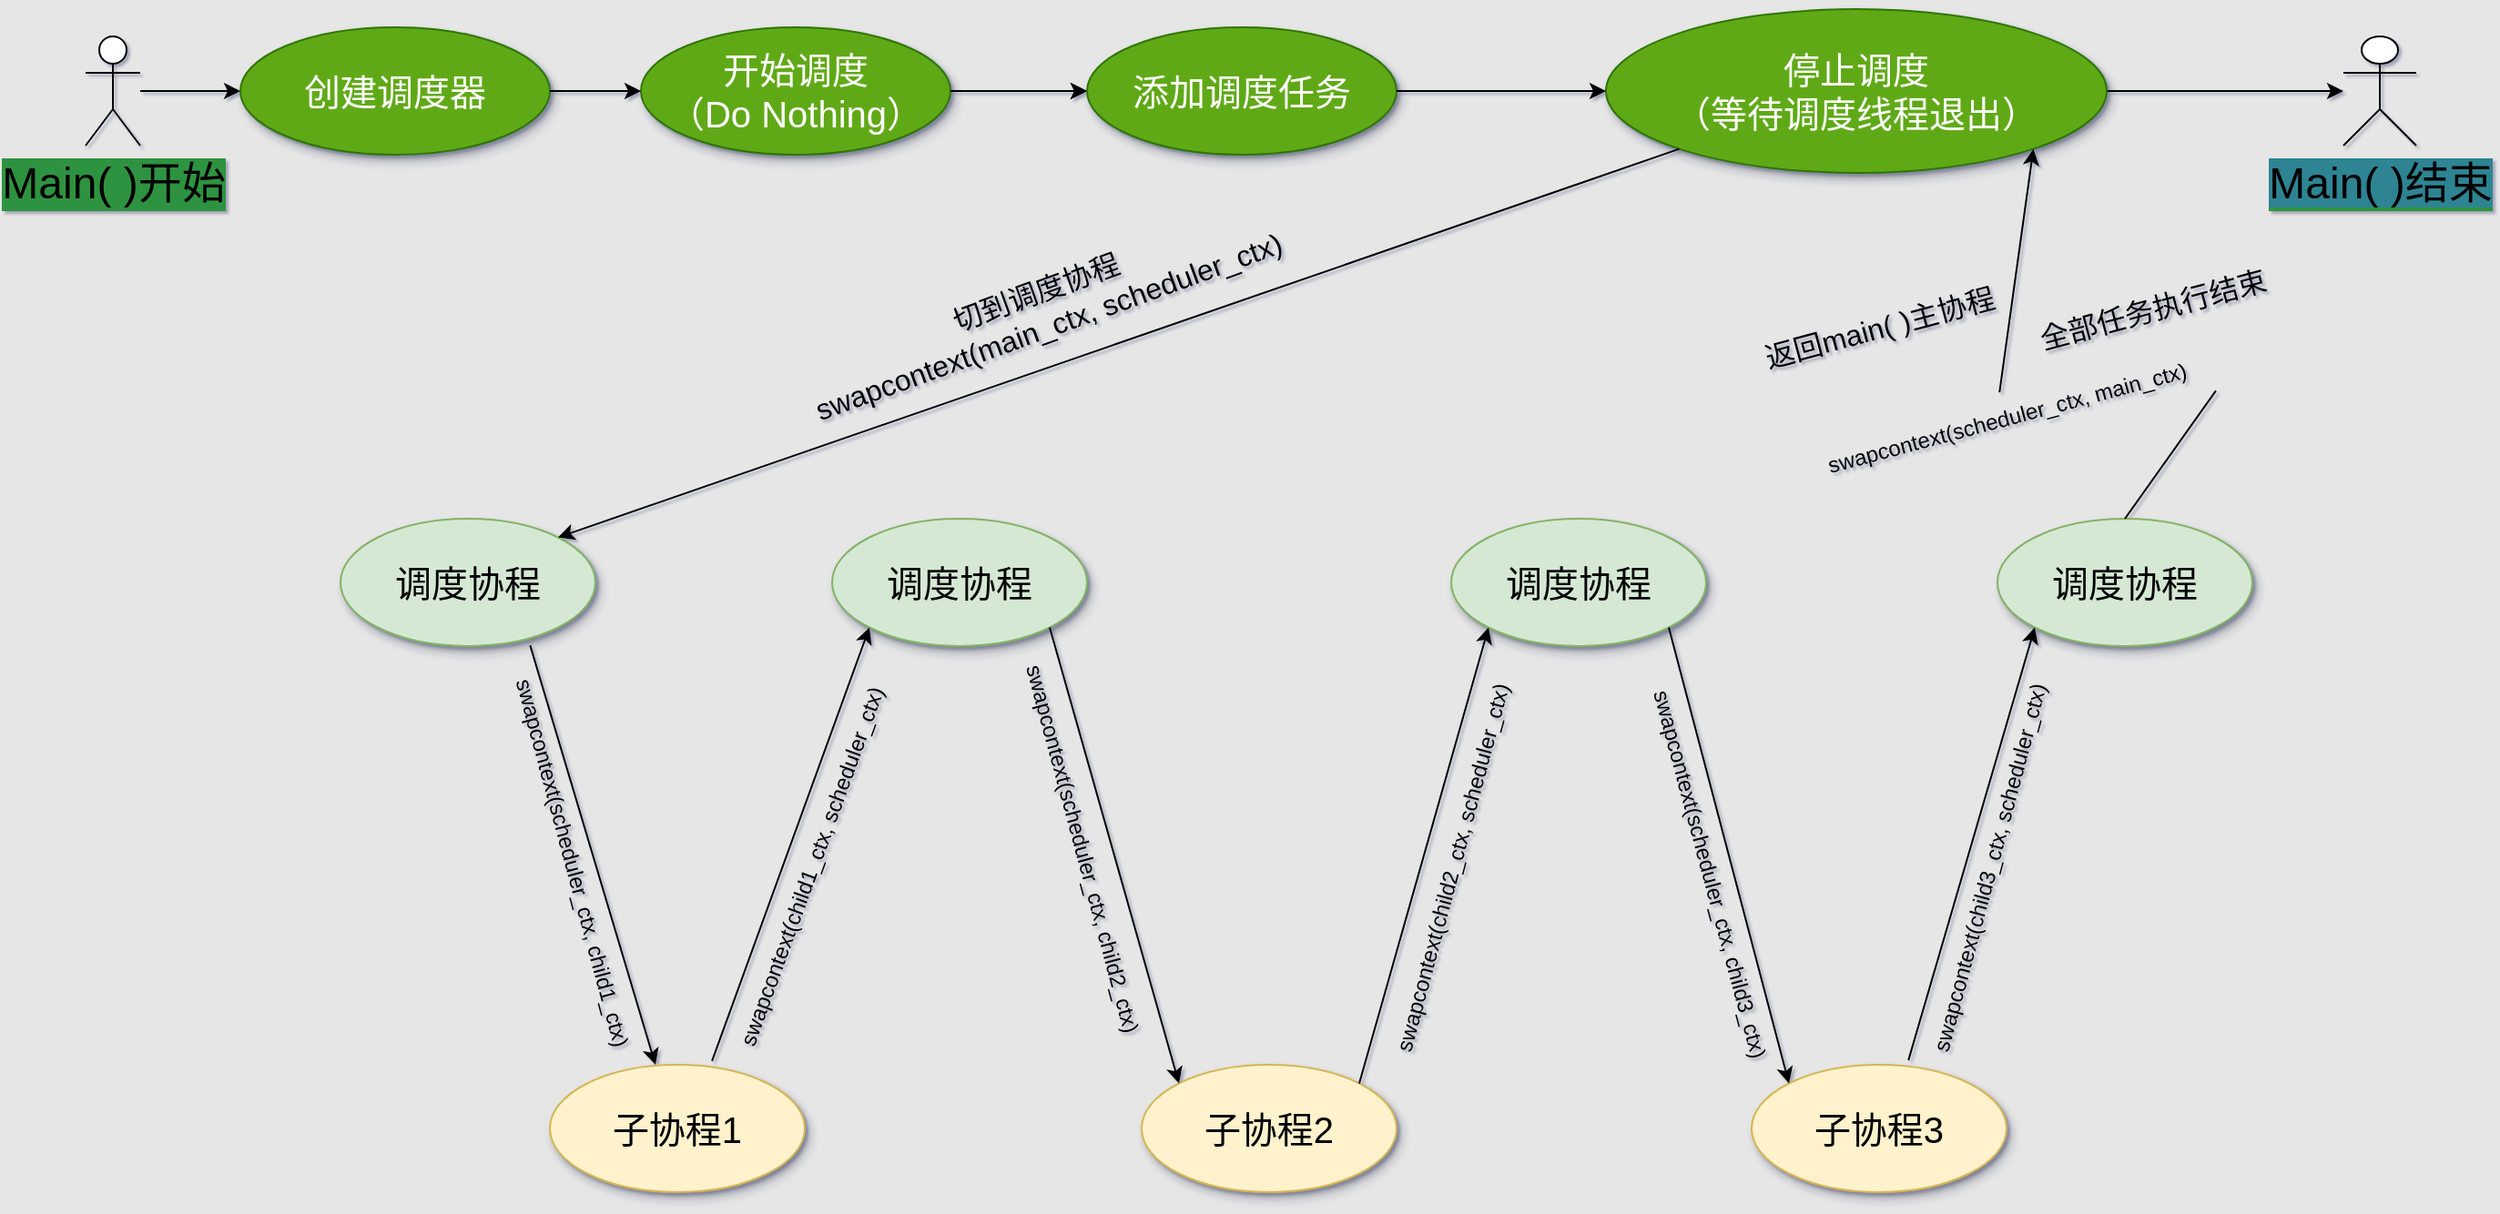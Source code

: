 <mxfile>
    <diagram id="6I0OCvxSQrVGMHxT2VVA" name="Page-1">
        <mxGraphModel dx="126" dy="525" grid="1" gridSize="10" guides="1" tooltips="1" connect="1" arrows="1" fold="1" page="1" pageScale="1" pageWidth="850" pageHeight="1100" background="#E6E6E6" math="0" shadow="1">
            <root>
                <mxCell id="0"/>
                <mxCell id="1" parent="0"/>
                <mxCell id="WtVcBaEnB1_Sni-o9t-m-2" value="&lt;font face=&quot;Helvetica&quot; style=&quot;font-size: 20px;&quot;&gt;调度协程&lt;/font&gt;" style="ellipse;whiteSpace=wrap;html=1;fillColor=#d5e8d4;strokeColor=#82b366;shadow=1;" parent="1" vertex="1">
                    <mxGeometry x="310" y="520" width="140" height="70" as="geometry"/>
                </mxCell>
                <mxCell id="WtVcBaEnB1_Sni-o9t-m-3" value="&lt;font style=&quot;font-size: 20px;&quot;&gt;调度协程&lt;/font&gt;" style="ellipse;whiteSpace=wrap;html=1;fillColor=#d5e8d4;strokeColor=#82b366;shadow=1;" parent="1" vertex="1">
                    <mxGeometry x="1220" y="520" width="140" height="70" as="geometry"/>
                </mxCell>
                <mxCell id="WtVcBaEnB1_Sni-o9t-m-4" value="&lt;font style=&quot;font-size: 20px;&quot;&gt;调度协程&lt;/font&gt;" style="ellipse;whiteSpace=wrap;html=1;fillColor=#d5e8d4;strokeColor=#82b366;shadow=1;" parent="1" vertex="1">
                    <mxGeometry x="920" y="520" width="140" height="70" as="geometry"/>
                </mxCell>
                <mxCell id="WtVcBaEnB1_Sni-o9t-m-7" value="&lt;font face=&quot;Helvetica&quot; style=&quot;font-size: 20px;&quot;&gt;子协程1&lt;/font&gt;" style="ellipse;whiteSpace=wrap;html=1;fillColor=#fff2cc;strokeColor=#d6b656;shadow=1;fontSize=20;" parent="1" vertex="1">
                    <mxGeometry x="425" y="820" width="140" height="70" as="geometry"/>
                </mxCell>
                <mxCell id="WtVcBaEnB1_Sni-o9t-m-8" value="&lt;font face=&quot;Helvetica&quot; style=&quot;font-size: 20px;&quot;&gt;子协程2&lt;/font&gt;" style="ellipse;whiteSpace=wrap;html=1;fillColor=#fff2cc;strokeColor=#d6b656;shadow=1;fontSize=20;" parent="1" vertex="1">
                    <mxGeometry x="750" y="820" width="140" height="70" as="geometry"/>
                </mxCell>
                <mxCell id="WtVcBaEnB1_Sni-o9t-m-9" value="&lt;font face=&quot;Helvetica&quot; style=&quot;font-size: 20px;&quot;&gt;子协程3&lt;/font&gt;" style="ellipse;whiteSpace=wrap;html=1;fillColor=#fff2cc;strokeColor=#d6b656;shadow=1;fontSize=20;" parent="1" vertex="1">
                    <mxGeometry x="1085" y="820" width="140" height="70" as="geometry"/>
                </mxCell>
                <mxCell id="WtVcBaEnB1_Sni-o9t-m-10" value="&lt;font style=&quot;font-size: 20px;&quot;&gt;调度协程&lt;/font&gt;" style="ellipse;whiteSpace=wrap;html=1;fillColor=#d5e8d4;strokeColor=#82b366;shadow=1;" parent="1" vertex="1">
                    <mxGeometry x="580" y="520" width="140" height="70" as="geometry"/>
                </mxCell>
                <mxCell id="40" value="" style="edgeStyle=none;html=1;entryX=0;entryY=0.5;entryDx=0;entryDy=0;" parent="1" source="13" target="38" edge="1">
                    <mxGeometry relative="1" as="geometry">
                        <mxPoint x="125" y="410" as="targetPoint"/>
                    </mxGeometry>
                </mxCell>
                <mxCell id="13" value="Main( )开始" style="shape=umlActor;verticalLabelPosition=bottom;verticalAlign=top;html=1;outlineConnect=0;labelBackgroundColor=#2f933f;fontSize=24;" parent="1" vertex="1">
                    <mxGeometry x="170" y="255" width="30" height="60" as="geometry"/>
                </mxCell>
                <mxCell id="19" value="&lt;span style=&quot;background-color: rgb(47, 132, 147);&quot;&gt;Main( )结束&lt;/span&gt;" style="shape=umlActor;verticalLabelPosition=bottom;verticalAlign=top;html=1;outlineConnect=0;labelBackgroundColor=#2f933f;fontSize=24;" parent="1" vertex="1">
                    <mxGeometry x="1410" y="255" width="40" height="60" as="geometry"/>
                </mxCell>
                <mxCell id="20" value="" style="endArrow=classic;html=1;labelBackgroundColor=#151d1e;fontSize=24;exitX=0.744;exitY=0.994;exitDx=0;exitDy=0;entryX=0.414;entryY=0;entryDx=0;entryDy=0;entryPerimeter=0;exitPerimeter=0;" parent="1" source="WtVcBaEnB1_Sni-o9t-m-2" target="WtVcBaEnB1_Sni-o9t-m-7" edge="1">
                    <mxGeometry width="50" height="50" relative="1" as="geometry">
                        <mxPoint x="605" y="580" as="sourcePoint"/>
                        <mxPoint x="655" y="530" as="targetPoint"/>
                    </mxGeometry>
                </mxCell>
                <mxCell id="21" value="" style="endArrow=classic;html=1;labelBackgroundColor=#151d1e;fontSize=24;exitX=0.636;exitY=-0.029;exitDx=0;exitDy=0;exitPerimeter=0;entryX=0;entryY=1;entryDx=0;entryDy=0;" parent="1" source="WtVcBaEnB1_Sni-o9t-m-7" target="WtVcBaEnB1_Sni-o9t-m-10" edge="1">
                    <mxGeometry width="50" height="50" relative="1" as="geometry">
                        <mxPoint x="665" y="660" as="sourcePoint"/>
                        <mxPoint x="725" y="590" as="targetPoint"/>
                    </mxGeometry>
                </mxCell>
                <mxCell id="31" value="" style="endArrow=classic;html=1;labelBackgroundColor=#151d1e;fontSize=24;exitX=1;exitY=1;exitDx=0;exitDy=0;entryX=0;entryY=0;entryDx=0;entryDy=0;" parent="1" source="WtVcBaEnB1_Sni-o9t-m-10" target="WtVcBaEnB1_Sni-o9t-m-8" edge="1">
                    <mxGeometry width="50" height="50" relative="1" as="geometry">
                        <mxPoint x="775.003" y="589.995" as="sourcePoint"/>
                        <mxPoint x="780" y="730" as="targetPoint"/>
                    </mxGeometry>
                </mxCell>
                <mxCell id="33" value="" style="endArrow=classic;html=1;labelBackgroundColor=#151d1e;fontSize=24;exitX=1;exitY=0;exitDx=0;exitDy=0;entryX=0;entryY=1;entryDx=0;entryDy=0;" parent="1" source="WtVcBaEnB1_Sni-o9t-m-8" target="WtVcBaEnB1_Sni-o9t-m-4" edge="1">
                    <mxGeometry width="50" height="50" relative="1" as="geometry">
                        <mxPoint x="854.04" y="650.0" as="sourcePoint"/>
                        <mxPoint x="915" y="592.03" as="targetPoint"/>
                    </mxGeometry>
                </mxCell>
                <mxCell id="35" value="" style="endArrow=classic;html=1;labelBackgroundColor=#151d1e;fontSize=24;exitX=1;exitY=1;exitDx=0;exitDy=0;entryX=0;entryY=0;entryDx=0;entryDy=0;" parent="1" source="WtVcBaEnB1_Sni-o9t-m-4" target="WtVcBaEnB1_Sni-o9t-m-9" edge="1">
                    <mxGeometry width="50" height="50" relative="1" as="geometry">
                        <mxPoint x="985" y="580" as="sourcePoint"/>
                        <mxPoint x="1015" y="650" as="targetPoint"/>
                    </mxGeometry>
                </mxCell>
                <mxCell id="36" value="" style="endArrow=classic;html=1;labelBackgroundColor=#151d1e;fontSize=24;exitX=0.615;exitY=-0.035;exitDx=0;exitDy=0;entryX=0;entryY=1;entryDx=0;entryDy=0;exitPerimeter=0;" parent="1" source="WtVcBaEnB1_Sni-o9t-m-9" target="WtVcBaEnB1_Sni-o9t-m-3" edge="1">
                    <mxGeometry width="50" height="50" relative="1" as="geometry">
                        <mxPoint x="864.04" y="660.0" as="sourcePoint"/>
                        <mxPoint x="925" y="602.03" as="targetPoint"/>
                    </mxGeometry>
                </mxCell>
                <mxCell id="38" value="&lt;font style=&quot;font-size: 20px;&quot;&gt;创建调度器&lt;/font&gt;" style="ellipse;whiteSpace=wrap;html=1;fillColor=#60a917;strokeColor=#2D7600;shadow=1;fontColor=#ffffff;" parent="1" vertex="1">
                    <mxGeometry x="255" y="250" width="170" height="70" as="geometry"/>
                </mxCell>
                <mxCell id="55" value="" style="edgeStyle=none;html=1;" parent="1" source="41" target="42" edge="1">
                    <mxGeometry relative="1" as="geometry"/>
                </mxCell>
                <mxCell id="41" value="&lt;font style=&quot;font-size: 20px;&quot;&gt;开始调度&lt;br&gt;（Do Nothing）&lt;br&gt;&lt;/font&gt;" style="ellipse;whiteSpace=wrap;html=1;fillColor=#60a917;strokeColor=#2D7600;shadow=1;fontColor=#ffffff;" parent="1" vertex="1">
                    <mxGeometry x="475" y="250" width="170" height="70" as="geometry"/>
                </mxCell>
                <mxCell id="42" value="&lt;font style=&quot;font-size: 20px;&quot;&gt;添加调度任务&lt;/font&gt;" style="ellipse;whiteSpace=wrap;html=1;fillColor=#60a917;strokeColor=#2D7600;shadow=1;fontColor=#ffffff;" parent="1" vertex="1">
                    <mxGeometry x="720" y="250" width="170" height="70" as="geometry"/>
                </mxCell>
                <mxCell id="56" value="" style="edgeStyle=none;html=1;" parent="1" source="43" target="19" edge="1">
                    <mxGeometry relative="1" as="geometry"/>
                </mxCell>
                <mxCell id="43" value="&lt;font style=&quot;font-size: 20px;&quot;&gt;停止调度&lt;br&gt;（等待调度线程退出）&lt;/font&gt;" style="ellipse;whiteSpace=wrap;html=1;fillColor=#60a917;strokeColor=#2D7600;shadow=1;fontColor=#ffffff;" parent="1" vertex="1">
                    <mxGeometry x="1005" y="240" width="275" height="90" as="geometry"/>
                </mxCell>
                <mxCell id="50" value="" style="endArrow=classic;html=1;entryX=0;entryY=0.5;entryDx=0;entryDy=0;exitX=1;exitY=0.5;exitDx=0;exitDy=0;" parent="1" source="38" target="41" edge="1">
                    <mxGeometry width="50" height="50" relative="1" as="geometry">
                        <mxPoint x="400" y="290" as="sourcePoint"/>
                        <mxPoint x="450" y="240" as="targetPoint"/>
                    </mxGeometry>
                </mxCell>
                <mxCell id="53" value="" style="endArrow=classic;html=1;entryX=0;entryY=0.5;entryDx=0;entryDy=0;exitX=1;exitY=0.5;exitDx=0;exitDy=0;exitPerimeter=0;" parent="1" source="42" target="43" edge="1">
                    <mxGeometry width="50" height="50" relative="1" as="geometry">
                        <mxPoint x="915.0" y="284.41" as="sourcePoint"/>
                        <mxPoint x="1005.0" y="284.41" as="targetPoint"/>
                    </mxGeometry>
                </mxCell>
                <mxCell id="54" value="" style="endArrow=classic;html=1;entryX=0;entryY=0.5;entryDx=0;entryDy=0;exitX=1;exitY=0.5;exitDx=0;exitDy=0;" parent="1" source="41" target="42" edge="1">
                    <mxGeometry width="50" height="50" relative="1" as="geometry">
                        <mxPoint x="670" y="284" as="sourcePoint"/>
                        <mxPoint x="740.0" y="284.41" as="targetPoint"/>
                    </mxGeometry>
                </mxCell>
                <mxCell id="57" value="" style="endArrow=classic;html=1;entryX=1;entryY=0;entryDx=0;entryDy=0;exitX=0;exitY=1;exitDx=0;exitDy=0;" parent="1" source="43" target="WtVcBaEnB1_Sni-o9t-m-2" edge="1">
                    <mxGeometry width="50" height="50" relative="1" as="geometry">
                        <mxPoint x="510" y="400" as="sourcePoint"/>
                        <mxPoint x="560" y="350" as="targetPoint"/>
                    </mxGeometry>
                </mxCell>
                <mxCell id="58" value="&lt;font style=&quot;&quot;&gt;&lt;span style=&quot;font-size: 16px;&quot;&gt;切到调度协程&lt;/span&gt;&lt;br&gt;&lt;span style=&quot;font-size: 16px;&quot;&gt;swapcontext(main_ctx, scheduler_ctx)&lt;/span&gt;&lt;br&gt;&lt;/font&gt;" style="text;html=1;align=center;verticalAlign=middle;resizable=0;points=[];autosize=1;strokeColor=none;fillColor=none;rotation=-20;" parent="1" vertex="1">
                    <mxGeometry x="550" y="380" width="290" height="50" as="geometry"/>
                </mxCell>
                <mxCell id="60" value="" style="endArrow=classic;html=1;exitX=0.5;exitY=0;exitDx=0;exitDy=0;entryX=1;entryY=1;entryDx=0;entryDy=0;startArrow=none;" parent="1" source="68" target="43" edge="1">
                    <mxGeometry width="50" height="50" relative="1" as="geometry">
                        <mxPoint x="1240" y="520" as="sourcePoint"/>
                        <mxPoint x="1210" y="445" as="targetPoint"/>
                    </mxGeometry>
                </mxCell>
                <mxCell id="65" value="&lt;font style=&quot;font-size: 16px;&quot;&gt;全部任务执行结束&lt;/font&gt;" style="text;html=1;align=center;verticalAlign=middle;resizable=0;points=[];autosize=1;strokeColor=none;fillColor=none;rotation=-15;" parent="1" vertex="1">
                    <mxGeometry x="1230" y="390" width="150" height="30" as="geometry"/>
                </mxCell>
                <mxCell id="67" value="&lt;font style=&quot;font-size: 16px;&quot;&gt;返回main( )主协程&lt;/font&gt;" style="text;html=1;align=center;verticalAlign=middle;resizable=0;points=[];autosize=1;strokeColor=none;fillColor=none;rotation=-15;" parent="1" vertex="1">
                    <mxGeometry x="1080" y="400" width="150" height="30" as="geometry"/>
                </mxCell>
                <mxCell id="69" value="" style="endArrow=none;html=1;exitX=0.5;exitY=0;exitDx=0;exitDy=0;entryX=1;entryY=1;entryDx=0;entryDy=0;" parent="1" source="WtVcBaEnB1_Sni-o9t-m-3" target="68" edge="1">
                    <mxGeometry width="50" height="50" relative="1" as="geometry">
                        <mxPoint x="1290" y="520" as="sourcePoint"/>
                        <mxPoint x="1239.55" y="316.878" as="targetPoint"/>
                    </mxGeometry>
                </mxCell>
                <mxCell id="68" value="swapcontext(scheduler_ctx, main_ctx)" style="text;html=1;align=center;verticalAlign=middle;resizable=0;points=[];autosize=1;strokeColor=none;fillColor=none;rotation=-15;" parent="1" vertex="1">
                    <mxGeometry x="1110" y="450" width="230" height="30" as="geometry"/>
                </mxCell>
                <mxCell id="70" value="swapcontext(scheduler_ctx, child1_ctx)" style="text;whiteSpace=wrap;html=1;rotation=75;" parent="1" vertex="1">
                    <mxGeometry x="325" y="700" width="225" height="30" as="geometry"/>
                </mxCell>
                <mxCell id="71" value="swapcontext(child1_ctx, scheduler_ctx)" style="text;whiteSpace=wrap;html=1;rotation=-70;" parent="1" vertex="1">
                    <mxGeometry x="460" y="680" width="240" height="40" as="geometry"/>
                </mxCell>
                <mxCell id="72" value="swapcontext(scheduler_ctx, child2_ctx)" style="text;whiteSpace=wrap;html=1;rotation=75;" parent="1" vertex="1">
                    <mxGeometry x="600" y="700" width="240" height="30" as="geometry"/>
                </mxCell>
                <mxCell id="73" value="swapcontext(child2_ctx, scheduler_ctx)" style="text;whiteSpace=wrap;html=1;rotation=-75;" parent="1" vertex="1">
                    <mxGeometry x="810" y="680" width="240" height="40" as="geometry"/>
                </mxCell>
                <mxCell id="74" value="swapcontext(scheduler_ctx, child3_ctx)" style="text;whiteSpace=wrap;html=1;rotation=75;" parent="1" vertex="1">
                    <mxGeometry x="940" y="710" width="240" height="40" as="geometry"/>
                </mxCell>
                <mxCell id="75" value="swapcontext(child3_ctx, scheduler_ctx)" style="text;whiteSpace=wrap;html=1;rotation=-75;" parent="1" vertex="1">
                    <mxGeometry x="1105" y="680" width="240" height="40" as="geometry"/>
                </mxCell>
            </root>
        </mxGraphModel>
    </diagram>
</mxfile>